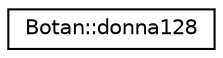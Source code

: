 digraph "Graphical Class Hierarchy"
{
  edge [fontname="Helvetica",fontsize="10",labelfontname="Helvetica",labelfontsize="10"];
  node [fontname="Helvetica",fontsize="10",shape=record];
  rankdir="LR";
  Node0 [label="Botan::donna128",height=0.2,width=0.4,color="black", fillcolor="white", style="filled",URL="$class_botan_1_1donna128.html"];
}
